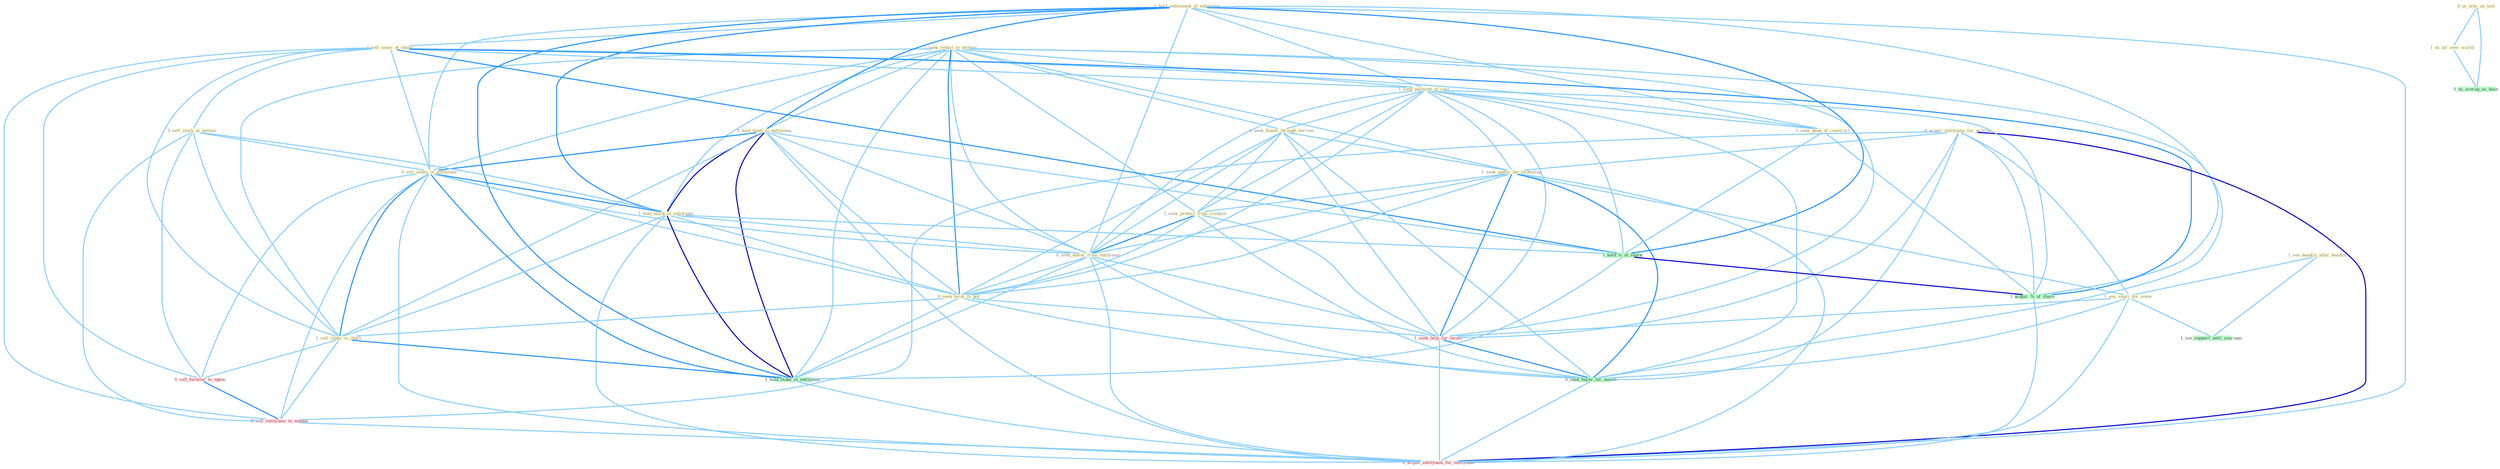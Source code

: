 Graph G{ 
    node
    [shape=polygon,style=filled,width=.5,height=.06,color="#BDFCC9",fixedsize=true,fontsize=4,
    fontcolor="#2f4f4f"];
    {node
    [color="#ffffe0", fontcolor="#8b7d6b"] "1_seek_reduct_in_protect " "1_hold_settlement_of_entitynam " "1_sell_some_of_share " "0_hold_meet_in_entitynam " "0_acquir_entitynam_for_million " "1_seek_payment_of_cost " "0_sell_stock_at_bottom " "0_us_note_on_test " "0_seek_financ_through_borrow " "1_seek_applic_for_technolog " "0_sell_sedan_in_entitynam " "1_us_all_over_world " "1_seek_protect_from_creditor " "1_hold_stock_in_entitynam " "0_seek_dollar_from_entitynam " "1_seen_peak_of_construct " "0_seek_term_in_bid " "1_see_headlin_after_headlin " "1_see_sourc_for_some " "1_sell_stake_in_chain "}
{node [color="#fff0f5", fontcolor="#b22222"] "1_seek_help_for_owner " "0_sell_furnitur_to_agenc " "0_sell_entitynam_to_manag " "0_acquir_entitynam_for_entitynam "}
edge [color="#B0E2FF"];

	"1_seek_reduct_in_protect " -- "0_hold_meet_in_entitynam " [w="1", color="#87cefa" ];
	"1_seek_reduct_in_protect " -- "1_seek_payment_of_cost " [w="1", color="#87cefa" ];
	"1_seek_reduct_in_protect " -- "0_seek_financ_through_borrow " [w="1", color="#87cefa" ];
	"1_seek_reduct_in_protect " -- "1_seek_applic_for_technolog " [w="1", color="#87cefa" ];
	"1_seek_reduct_in_protect " -- "0_sell_sedan_in_entitynam " [w="1", color="#87cefa" ];
	"1_seek_reduct_in_protect " -- "1_seek_protect_from_creditor " [w="1", color="#87cefa" ];
	"1_seek_reduct_in_protect " -- "1_hold_stock_in_entitynam " [w="1", color="#87cefa" ];
	"1_seek_reduct_in_protect " -- "0_seek_dollar_from_entitynam " [w="1", color="#87cefa" ];
	"1_seek_reduct_in_protect " -- "0_seek_term_in_bid " [w="2", color="#1e90ff" , len=0.8];
	"1_seek_reduct_in_protect " -- "1_sell_stake_in_chain " [w="1", color="#87cefa" ];
	"1_seek_reduct_in_protect " -- "1_hold_stake_in_entitynam " [w="1", color="#87cefa" ];
	"1_seek_reduct_in_protect " -- "1_seek_help_for_owner " [w="1", color="#87cefa" ];
	"1_seek_reduct_in_protect " -- "0_seek_buyer_for_month " [w="1", color="#87cefa" ];
	"1_hold_settlement_of_entitynam " -- "1_sell_some_of_share " [w="1", color="#87cefa" ];
	"1_hold_settlement_of_entitynam " -- "0_hold_meet_in_entitynam " [w="2", color="#1e90ff" , len=0.8];
	"1_hold_settlement_of_entitynam " -- "1_seek_payment_of_cost " [w="1", color="#87cefa" ];
	"1_hold_settlement_of_entitynam " -- "0_sell_sedan_in_entitynam " [w="1", color="#87cefa" ];
	"1_hold_settlement_of_entitynam " -- "1_hold_stock_in_entitynam " [w="2", color="#1e90ff" , len=0.8];
	"1_hold_settlement_of_entitynam " -- "0_seek_dollar_from_entitynam " [w="1", color="#87cefa" ];
	"1_hold_settlement_of_entitynam " -- "1_seen_peak_of_construct " [w="1", color="#87cefa" ];
	"1_hold_settlement_of_entitynam " -- "1_hold_%_of_share " [w="2", color="#1e90ff" , len=0.8];
	"1_hold_settlement_of_entitynam " -- "1_hold_stake_in_entitynam " [w="2", color="#1e90ff" , len=0.8];
	"1_hold_settlement_of_entitynam " -- "1_acquir_%_of_share " [w="1", color="#87cefa" ];
	"1_hold_settlement_of_entitynam " -- "0_acquir_entitynam_for_entitynam " [w="1", color="#87cefa" ];
	"1_sell_some_of_share " -- "1_seek_payment_of_cost " [w="1", color="#87cefa" ];
	"1_sell_some_of_share " -- "0_sell_stock_at_bottom " [w="1", color="#87cefa" ];
	"1_sell_some_of_share " -- "0_sell_sedan_in_entitynam " [w="1", color="#87cefa" ];
	"1_sell_some_of_share " -- "1_seen_peak_of_construct " [w="1", color="#87cefa" ];
	"1_sell_some_of_share " -- "1_sell_stake_in_chain " [w="1", color="#87cefa" ];
	"1_sell_some_of_share " -- "1_hold_%_of_share " [w="2", color="#1e90ff" , len=0.8];
	"1_sell_some_of_share " -- "1_acquir_%_of_share " [w="2", color="#1e90ff" , len=0.8];
	"1_sell_some_of_share " -- "0_sell_furnitur_to_agenc " [w="1", color="#87cefa" ];
	"1_sell_some_of_share " -- "0_sell_entitynam_to_manag " [w="1", color="#87cefa" ];
	"0_hold_meet_in_entitynam " -- "0_sell_sedan_in_entitynam " [w="2", color="#1e90ff" , len=0.8];
	"0_hold_meet_in_entitynam " -- "1_hold_stock_in_entitynam " [w="3", color="#0000cd" , len=0.6];
	"0_hold_meet_in_entitynam " -- "0_seek_dollar_from_entitynam " [w="1", color="#87cefa" ];
	"0_hold_meet_in_entitynam " -- "0_seek_term_in_bid " [w="1", color="#87cefa" ];
	"0_hold_meet_in_entitynam " -- "1_sell_stake_in_chain " [w="1", color="#87cefa" ];
	"0_hold_meet_in_entitynam " -- "1_hold_%_of_share " [w="1", color="#87cefa" ];
	"0_hold_meet_in_entitynam " -- "1_hold_stake_in_entitynam " [w="3", color="#0000cd" , len=0.6];
	"0_hold_meet_in_entitynam " -- "0_acquir_entitynam_for_entitynam " [w="1", color="#87cefa" ];
	"0_acquir_entitynam_for_million " -- "1_seek_applic_for_technolog " [w="1", color="#87cefa" ];
	"0_acquir_entitynam_for_million " -- "1_see_sourc_for_some " [w="1", color="#87cefa" ];
	"0_acquir_entitynam_for_million " -- "1_seek_help_for_owner " [w="1", color="#87cefa" ];
	"0_acquir_entitynam_for_million " -- "0_seek_buyer_for_month " [w="1", color="#87cefa" ];
	"0_acquir_entitynam_for_million " -- "1_acquir_%_of_share " [w="1", color="#87cefa" ];
	"0_acquir_entitynam_for_million " -- "0_sell_entitynam_to_manag " [w="1", color="#87cefa" ];
	"0_acquir_entitynam_for_million " -- "0_acquir_entitynam_for_entitynam " [w="3", color="#0000cd" , len=0.6];
	"1_seek_payment_of_cost " -- "0_seek_financ_through_borrow " [w="1", color="#87cefa" ];
	"1_seek_payment_of_cost " -- "1_seek_applic_for_technolog " [w="1", color="#87cefa" ];
	"1_seek_payment_of_cost " -- "1_seek_protect_from_creditor " [w="1", color="#87cefa" ];
	"1_seek_payment_of_cost " -- "0_seek_dollar_from_entitynam " [w="1", color="#87cefa" ];
	"1_seek_payment_of_cost " -- "1_seen_peak_of_construct " [w="1", color="#87cefa" ];
	"1_seek_payment_of_cost " -- "0_seek_term_in_bid " [w="1", color="#87cefa" ];
	"1_seek_payment_of_cost " -- "1_hold_%_of_share " [w="1", color="#87cefa" ];
	"1_seek_payment_of_cost " -- "1_seek_help_for_owner " [w="1", color="#87cefa" ];
	"1_seek_payment_of_cost " -- "0_seek_buyer_for_month " [w="1", color="#87cefa" ];
	"1_seek_payment_of_cost " -- "1_acquir_%_of_share " [w="1", color="#87cefa" ];
	"0_sell_stock_at_bottom " -- "0_sell_sedan_in_entitynam " [w="1", color="#87cefa" ];
	"0_sell_stock_at_bottom " -- "1_hold_stock_in_entitynam " [w="1", color="#87cefa" ];
	"0_sell_stock_at_bottom " -- "1_sell_stake_in_chain " [w="1", color="#87cefa" ];
	"0_sell_stock_at_bottom " -- "0_sell_furnitur_to_agenc " [w="1", color="#87cefa" ];
	"0_sell_stock_at_bottom " -- "0_sell_entitynam_to_manag " [w="1", color="#87cefa" ];
	"0_us_note_on_test " -- "1_us_all_over_world " [w="1", color="#87cefa" ];
	"0_us_note_on_test " -- "0_us_averag_as_base " [w="1", color="#87cefa" ];
	"0_seek_financ_through_borrow " -- "1_seek_applic_for_technolog " [w="1", color="#87cefa" ];
	"0_seek_financ_through_borrow " -- "1_seek_protect_from_creditor " [w="1", color="#87cefa" ];
	"0_seek_financ_through_borrow " -- "0_seek_dollar_from_entitynam " [w="1", color="#87cefa" ];
	"0_seek_financ_through_borrow " -- "0_seek_term_in_bid " [w="1", color="#87cefa" ];
	"0_seek_financ_through_borrow " -- "1_seek_help_for_owner " [w="1", color="#87cefa" ];
	"0_seek_financ_through_borrow " -- "0_seek_buyer_for_month " [w="1", color="#87cefa" ];
	"1_seek_applic_for_technolog " -- "1_seek_protect_from_creditor " [w="1", color="#87cefa" ];
	"1_seek_applic_for_technolog " -- "0_seek_dollar_from_entitynam " [w="1", color="#87cefa" ];
	"1_seek_applic_for_technolog " -- "0_seek_term_in_bid " [w="1", color="#87cefa" ];
	"1_seek_applic_for_technolog " -- "1_see_sourc_for_some " [w="1", color="#87cefa" ];
	"1_seek_applic_for_technolog " -- "1_seek_help_for_owner " [w="2", color="#1e90ff" , len=0.8];
	"1_seek_applic_for_technolog " -- "0_seek_buyer_for_month " [w="2", color="#1e90ff" , len=0.8];
	"1_seek_applic_for_technolog " -- "0_acquir_entitynam_for_entitynam " [w="1", color="#87cefa" ];
	"0_sell_sedan_in_entitynam " -- "1_hold_stock_in_entitynam " [w="2", color="#1e90ff" , len=0.8];
	"0_sell_sedan_in_entitynam " -- "0_seek_dollar_from_entitynam " [w="1", color="#87cefa" ];
	"0_sell_sedan_in_entitynam " -- "0_seek_term_in_bid " [w="1", color="#87cefa" ];
	"0_sell_sedan_in_entitynam " -- "1_sell_stake_in_chain " [w="2", color="#1e90ff" , len=0.8];
	"0_sell_sedan_in_entitynam " -- "1_hold_stake_in_entitynam " [w="2", color="#1e90ff" , len=0.8];
	"0_sell_sedan_in_entitynam " -- "0_sell_furnitur_to_agenc " [w="1", color="#87cefa" ];
	"0_sell_sedan_in_entitynam " -- "0_sell_entitynam_to_manag " [w="1", color="#87cefa" ];
	"0_sell_sedan_in_entitynam " -- "0_acquir_entitynam_for_entitynam " [w="1", color="#87cefa" ];
	"1_us_all_over_world " -- "0_us_averag_as_base " [w="1", color="#87cefa" ];
	"1_seek_protect_from_creditor " -- "0_seek_dollar_from_entitynam " [w="2", color="#1e90ff" , len=0.8];
	"1_seek_protect_from_creditor " -- "0_seek_term_in_bid " [w="1", color="#87cefa" ];
	"1_seek_protect_from_creditor " -- "1_seek_help_for_owner " [w="1", color="#87cefa" ];
	"1_seek_protect_from_creditor " -- "0_seek_buyer_for_month " [w="1", color="#87cefa" ];
	"1_hold_stock_in_entitynam " -- "0_seek_dollar_from_entitynam " [w="1", color="#87cefa" ];
	"1_hold_stock_in_entitynam " -- "0_seek_term_in_bid " [w="1", color="#87cefa" ];
	"1_hold_stock_in_entitynam " -- "1_sell_stake_in_chain " [w="1", color="#87cefa" ];
	"1_hold_stock_in_entitynam " -- "1_hold_%_of_share " [w="1", color="#87cefa" ];
	"1_hold_stock_in_entitynam " -- "1_hold_stake_in_entitynam " [w="3", color="#0000cd" , len=0.6];
	"1_hold_stock_in_entitynam " -- "0_acquir_entitynam_for_entitynam " [w="1", color="#87cefa" ];
	"0_seek_dollar_from_entitynam " -- "0_seek_term_in_bid " [w="1", color="#87cefa" ];
	"0_seek_dollar_from_entitynam " -- "1_hold_stake_in_entitynam " [w="1", color="#87cefa" ];
	"0_seek_dollar_from_entitynam " -- "1_seek_help_for_owner " [w="1", color="#87cefa" ];
	"0_seek_dollar_from_entitynam " -- "0_seek_buyer_for_month " [w="1", color="#87cefa" ];
	"0_seek_dollar_from_entitynam " -- "0_acquir_entitynam_for_entitynam " [w="1", color="#87cefa" ];
	"1_seen_peak_of_construct " -- "1_hold_%_of_share " [w="1", color="#87cefa" ];
	"1_seen_peak_of_construct " -- "1_acquir_%_of_share " [w="1", color="#87cefa" ];
	"0_seek_term_in_bid " -- "1_sell_stake_in_chain " [w="1", color="#87cefa" ];
	"0_seek_term_in_bid " -- "1_hold_stake_in_entitynam " [w="1", color="#87cefa" ];
	"0_seek_term_in_bid " -- "1_seek_help_for_owner " [w="1", color="#87cefa" ];
	"0_seek_term_in_bid " -- "0_seek_buyer_for_month " [w="1", color="#87cefa" ];
	"1_see_headlin_after_headlin " -- "1_see_sourc_for_some " [w="1", color="#87cefa" ];
	"1_see_headlin_after_headlin " -- "1_see_support_until_yearnum " [w="1", color="#87cefa" ];
	"1_see_sourc_for_some " -- "1_seek_help_for_owner " [w="1", color="#87cefa" ];
	"1_see_sourc_for_some " -- "0_seek_buyer_for_month " [w="1", color="#87cefa" ];
	"1_see_sourc_for_some " -- "1_see_support_until_yearnum " [w="1", color="#87cefa" ];
	"1_see_sourc_for_some " -- "0_acquir_entitynam_for_entitynam " [w="1", color="#87cefa" ];
	"1_sell_stake_in_chain " -- "1_hold_stake_in_entitynam " [w="2", color="#1e90ff" , len=0.8];
	"1_sell_stake_in_chain " -- "0_sell_furnitur_to_agenc " [w="1", color="#87cefa" ];
	"1_sell_stake_in_chain " -- "0_sell_entitynam_to_manag " [w="1", color="#87cefa" ];
	"1_hold_%_of_share " -- "1_hold_stake_in_entitynam " [w="1", color="#87cefa" ];
	"1_hold_%_of_share " -- "1_acquir_%_of_share " [w="3", color="#0000cd" , len=0.6];
	"1_hold_stake_in_entitynam " -- "0_acquir_entitynam_for_entitynam " [w="1", color="#87cefa" ];
	"1_seek_help_for_owner " -- "0_seek_buyer_for_month " [w="2", color="#1e90ff" , len=0.8];
	"1_seek_help_for_owner " -- "0_acquir_entitynam_for_entitynam " [w="1", color="#87cefa" ];
	"0_seek_buyer_for_month " -- "0_acquir_entitynam_for_entitynam " [w="1", color="#87cefa" ];
	"1_acquir_%_of_share " -- "0_acquir_entitynam_for_entitynam " [w="1", color="#87cefa" ];
	"0_sell_furnitur_to_agenc " -- "0_sell_entitynam_to_manag " [w="2", color="#1e90ff" , len=0.8];
	"0_sell_entitynam_to_manag " -- "0_acquir_entitynam_for_entitynam " [w="1", color="#87cefa" ];
}